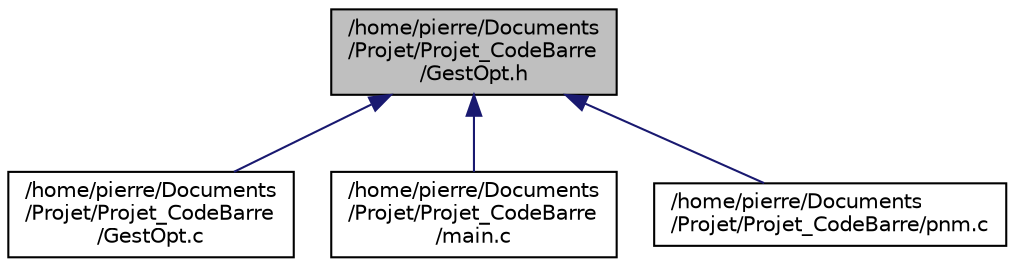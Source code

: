 digraph "/home/pierre/Documents/Projet/Projet_CodeBarre/GestOpt.h"
{
 // LATEX_PDF_SIZE
  edge [fontname="Helvetica",fontsize="10",labelfontname="Helvetica",labelfontsize="10"];
  node [fontname="Helvetica",fontsize="10",shape=record];
  Node1 [label="/home/pierre/Documents\l/Projet/Projet_CodeBarre\l/GestOpt.h",height=0.2,width=0.4,color="black", fillcolor="grey75", style="filled", fontcolor="black",tooltip="Ce fichier contient la déclaration d'une fonction qui gère les options passées en arguments."];
  Node1 -> Node2 [dir="back",color="midnightblue",fontsize="10",style="solid",fontname="Helvetica"];
  Node2 [label="/home/pierre/Documents\l/Projet/Projet_CodeBarre\l/GestOpt.c",height=0.2,width=0.4,color="black", fillcolor="white", style="filled",URL="$_gest_opt_8c.html",tooltip="Ce fichier contient l'implémentation d'une fonction qui gère les options passées en arguments."];
  Node1 -> Node3 [dir="back",color="midnightblue",fontsize="10",style="solid",fontname="Helvetica"];
  Node3 [label="/home/pierre/Documents\l/Projet/Projet_CodeBarre\l/main.c",height=0.2,width=0.4,color="black", fillcolor="white", style="filled",URL="$main_8c.html",tooltip="Ce fichier contient la fonction main du projet 2."];
  Node1 -> Node4 [dir="back",color="midnightblue",fontsize="10",style="solid",fontname="Helvetica"];
  Node4 [label="/home/pierre/Documents\l/Projet/Projet_CodeBarre/pnm.c",height=0.2,width=0.4,color="black", fillcolor="white", style="filled",URL="$pnm_8c.html",tooltip="Ce fichier contient les définitions de types et les fonctions de manipulation d'images PNM."];
}
